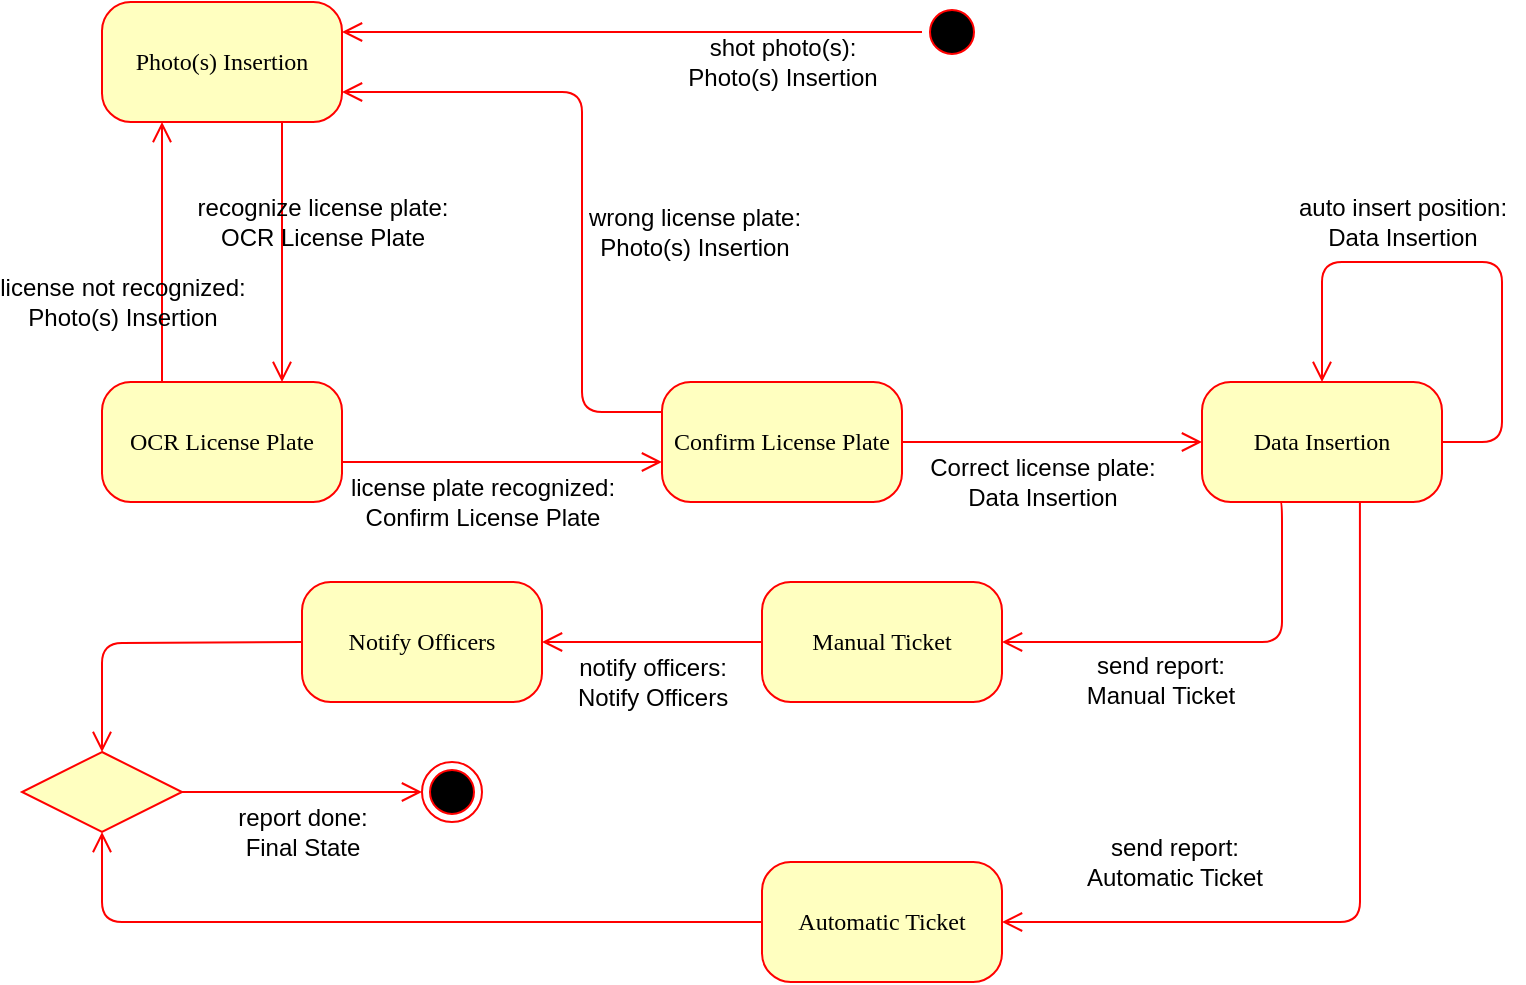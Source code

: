 <mxfile version="12.2.0" type="device" pages="1"><diagram name="Page-1" id="58cdce13-f638-feb5-8d6f-7d28b1aa9fa0"><mxGraphModel dx="1338" dy="792" grid="1" gridSize="10" guides="1" tooltips="1" connect="1" arrows="1" fold="1" page="1" pageScale="1" pageWidth="1100" pageHeight="850" background="#ffffff" math="0" shadow="0"><root><mxCell id="0"/><mxCell id="1" parent="0"/><mxCell id="382b91b5511bd0f7-1" value="" style="ellipse;html=1;shape=startState;fillColor=#000000;strokeColor=#ff0000;rounded=1;shadow=0;comic=0;labelBackgroundColor=none;fontFamily=Verdana;fontSize=12;fontColor=#000000;align=center;direction=south;" parent="1" vertex="1"><mxGeometry x="650" y="120" width="30" height="30" as="geometry"/></mxCell><mxCell id="382b91b5511bd0f7-5" value="OCR License Plate" style="rounded=1;whiteSpace=wrap;html=1;arcSize=24;fillColor=#ffffc0;strokeColor=#ff0000;shadow=0;comic=0;labelBackgroundColor=none;fontFamily=Verdana;fontSize=12;fontColor=#000000;align=center;" parent="1" vertex="1"><mxGeometry x="240" y="310" width="120" height="60" as="geometry"/></mxCell><mxCell id="382b91b5511bd0f7-6" value="Photo(s) Insertion" style="rounded=1;whiteSpace=wrap;html=1;arcSize=24;fillColor=#ffffc0;strokeColor=#ff0000;shadow=0;comic=0;labelBackgroundColor=none;fontFamily=Verdana;fontSize=12;fontColor=#000000;align=center;" parent="1" vertex="1"><mxGeometry x="240" y="120" width="120" height="60" as="geometry"/></mxCell><mxCell id="382b91b5511bd0f7-9" value="Data Insertion" style="rounded=1;whiteSpace=wrap;html=1;arcSize=24;fillColor=#ffffc0;strokeColor=#ff0000;shadow=0;comic=0;labelBackgroundColor=none;fontFamily=Verdana;fontSize=12;fontColor=#000000;align=center;" parent="1" vertex="1"><mxGeometry x="790" y="310" width="120" height="60" as="geometry"/></mxCell><mxCell id="382b91b5511bd0f7-10" value="Confirm License Plate" style="rounded=1;whiteSpace=wrap;html=1;arcSize=24;fillColor=#ffffc0;strokeColor=#ff0000;shadow=0;comic=0;labelBackgroundColor=none;fontFamily=Verdana;fontSize=12;fontColor=#000000;align=center;" parent="1" vertex="1"><mxGeometry x="520" y="310" width="120" height="60" as="geometry"/></mxCell><mxCell id="2a3bc250acf0617d-9" style="edgeStyle=orthogonalEdgeStyle;html=1;labelBackgroundColor=none;endArrow=open;endSize=8;strokeColor=#ff0000;fontFamily=Verdana;fontSize=12;align=left;entryX=1;entryY=0.25;entryDx=0;entryDy=0;" parent="1" source="382b91b5511bd0f7-1" target="382b91b5511bd0f7-6" edge="1"><mxGeometry relative="1" as="geometry"><Array as="points"><mxPoint x="590" y="135"/><mxPoint x="590" y="135"/></Array></mxGeometry></mxCell><mxCell id="ofe5F0DEnw2EiwNaxMWt-1" value="shot photo(s):&lt;br&gt;Photo(s) Insertion" style="text;html=1;resizable=0;points=[];align=center;verticalAlign=middle;labelBackgroundColor=#ffffff;" parent="2a3bc250acf0617d-9" vertex="1" connectable="0"><mxGeometry x="-0.169" y="2" relative="1" as="geometry"><mxPoint x="50" y="13" as="offset"/></mxGeometry></mxCell><mxCell id="2a3bc250acf0617d-10" style="edgeStyle=orthogonalEdgeStyle;html=1;labelBackgroundColor=none;endArrow=open;endSize=8;strokeColor=#ff0000;fontFamily=Verdana;fontSize=12;align=left;entryX=0.75;entryY=0;entryDx=0;entryDy=0;exitX=0.75;exitY=1;exitDx=0;exitDy=0;" parent="1" source="382b91b5511bd0f7-6" target="382b91b5511bd0f7-5" edge="1"><mxGeometry relative="1" as="geometry"><Array as="points"/></mxGeometry></mxCell><mxCell id="ofe5F0DEnw2EiwNaxMWt-2" value="recognize license plate:&lt;br&gt;OCR License Plate" style="text;html=1;resizable=0;points=[];align=center;verticalAlign=middle;labelBackgroundColor=none;" parent="2a3bc250acf0617d-10" vertex="1" connectable="0"><mxGeometry x="0.308" relative="1" as="geometry"><mxPoint x="20" y="-35" as="offset"/></mxGeometry></mxCell><mxCell id="2a3bc250acf0617d-12" style="edgeStyle=orthogonalEdgeStyle;html=1;exitX=0.25;exitY=0;entryX=0.25;entryY=1;labelBackgroundColor=none;endArrow=open;endSize=8;strokeColor=#ff0000;fontFamily=Verdana;fontSize=12;align=left;" parent="1" source="382b91b5511bd0f7-5" target="382b91b5511bd0f7-6" edge="1"><mxGeometry relative="1" as="geometry"/></mxCell><mxCell id="ofe5F0DEnw2EiwNaxMWt-3" value="license not recognized:&lt;br&gt;Photo(s) Insertion" style="text;html=1;resizable=0;points=[];align=center;verticalAlign=middle;labelBackgroundColor=none;" parent="2a3bc250acf0617d-12" vertex="1" connectable="0"><mxGeometry x="-0.292" y="3" relative="1" as="geometry"><mxPoint x="-17" y="6" as="offset"/></mxGeometry></mxCell><mxCell id="2a3bc250acf0617d-13" style="edgeStyle=orthogonalEdgeStyle;html=1;labelBackgroundColor=none;endArrow=open;endSize=8;strokeColor=#ff0000;fontFamily=Verdana;fontSize=12;align=left;" parent="1" edge="1"><mxGeometry relative="1" as="geometry"><mxPoint x="360" y="350" as="sourcePoint"/><mxPoint x="520" y="350" as="targetPoint"/><Array as="points"><mxPoint x="520" y="350"/></Array></mxGeometry></mxCell><mxCell id="ofe5F0DEnw2EiwNaxMWt-4" value="license plate recognized:&lt;br&gt;Confirm License Plate" style="text;html=1;resizable=0;points=[];align=center;verticalAlign=middle;labelBackgroundColor=#ffffff;" parent="2a3bc250acf0617d-13" vertex="1" connectable="0"><mxGeometry x="0.138" y="1" relative="1" as="geometry"><mxPoint x="-21" y="21" as="offset"/></mxGeometry></mxCell><mxCell id="2a3bc250acf0617d-14" style="edgeStyle=orthogonalEdgeStyle;html=1;exitX=0;exitY=0.25;entryX=1;entryY=0.75;labelBackgroundColor=none;endArrow=open;endSize=8;strokeColor=#ff0000;fontFamily=Verdana;fontSize=12;align=left;exitDx=0;exitDy=0;entryDx=0;entryDy=0;" parent="1" source="382b91b5511bd0f7-10" target="382b91b5511bd0f7-6" edge="1"><mxGeometry relative="1" as="geometry"><mxPoint x="560" y="245" as="targetPoint"/><Array as="points"><mxPoint x="480" y="325"/><mxPoint x="480" y="165"/></Array></mxGeometry></mxCell><mxCell id="ofe5F0DEnw2EiwNaxMWt-6" value="wrong license plate:&lt;br&gt;Photo(s) Insertion" style="text;html=1;resizable=0;points=[];align=center;verticalAlign=middle;labelBackgroundColor=none;" parent="2a3bc250acf0617d-14" vertex="1" connectable="0"><mxGeometry x="0.475" y="-4" relative="1" as="geometry"><mxPoint x="92" y="74" as="offset"/></mxGeometry></mxCell><mxCell id="2a3bc250acf0617d-15" style="edgeStyle=orthogonalEdgeStyle;html=1;exitX=1;exitY=0.5;entryX=0;entryY=0.5;labelBackgroundColor=none;endArrow=open;endSize=8;strokeColor=#ff0000;fontFamily=Verdana;fontSize=12;align=left;exitDx=0;exitDy=0;entryDx=0;entryDy=0;entryPerimeter=0;" parent="1" source="382b91b5511bd0f7-10" target="382b91b5511bd0f7-9" edge="1"><mxGeometry relative="1" as="geometry"/></mxCell><mxCell id="ofe5F0DEnw2EiwNaxMWt-7" value="Correct license plate:&lt;br&gt;Data Insertion" style="text;html=1;resizable=0;points=[];align=center;verticalAlign=middle;labelBackgroundColor=#ffffff;" parent="2a3bc250acf0617d-15" vertex="1" connectable="0"><mxGeometry x="-0.347" y="-2" relative="1" as="geometry"><mxPoint x="21" y="18" as="offset"/></mxGeometry></mxCell><mxCell id="ofe5F0DEnw2EiwNaxMWt-9" style="edgeStyle=orthogonalEdgeStyle;html=1;exitX=1;exitY=0.5;entryX=0.5;entryY=0;labelBackgroundColor=none;endArrow=open;endSize=8;strokeColor=#ff0000;fontFamily=Verdana;fontSize=12;align=left;exitDx=0;exitDy=0;entryDx=0;entryDy=0;" parent="1" source="382b91b5511bd0f7-9" target="382b91b5511bd0f7-9" edge="1"><mxGeometry relative="1" as="geometry"><mxPoint x="1010" y="370" as="sourcePoint"/><mxPoint x="850" y="195" as="targetPoint"/><Array as="points"><mxPoint x="940" y="340"/><mxPoint x="940" y="250"/><mxPoint x="850" y="250"/></Array></mxGeometry></mxCell><mxCell id="ofe5F0DEnw2EiwNaxMWt-10" value="auto insert position:&lt;br&gt;Data Insertion" style="text;html=1;resizable=0;points=[];align=center;verticalAlign=middle;labelBackgroundColor=none;" parent="ofe5F0DEnw2EiwNaxMWt-9" vertex="1" connectable="0"><mxGeometry x="0.475" y="-4" relative="1" as="geometry"><mxPoint x="29" y="-16" as="offset"/></mxGeometry></mxCell><mxCell id="ofe5F0DEnw2EiwNaxMWt-12" value="" style="ellipse;html=1;shape=endState;fillColor=#000000;strokeColor=#ff0000;rounded=1;shadow=0;comic=0;labelBackgroundColor=none;fontFamily=Verdana;fontSize=12;fontColor=#000000;align=center;" parent="1" vertex="1"><mxGeometry x="400" y="500" width="30" height="30" as="geometry"/></mxCell><mxCell id="ofe5F0DEnw2EiwNaxMWt-15" style="edgeStyle=orthogonalEdgeStyle;html=1;labelBackgroundColor=none;endArrow=open;endSize=8;strokeColor=#ff0000;fontFamily=Verdana;fontSize=12;align=left;exitX=0.658;exitY=1;exitDx=0;exitDy=0;exitPerimeter=0;entryX=1;entryY=0.5;entryDx=0;entryDy=0;" parent="1" source="382b91b5511bd0f7-9" edge="1" target="ofe5F0DEnw2EiwNaxMWt-18"><mxGeometry relative="1" as="geometry"><Array as="points"><mxPoint x="869" y="580"/></Array><mxPoint x="830" y="500" as="sourcePoint"/><mxPoint x="690" y="550" as="targetPoint"/></mxGeometry></mxCell><mxCell id="ofe5F0DEnw2EiwNaxMWt-19" value="send report:&lt;br&gt;Automatic Ticket" style="text;html=1;resizable=0;points=[];align=center;verticalAlign=middle;labelBackgroundColor=#ffffff;" parent="ofe5F0DEnw2EiwNaxMWt-15" vertex="1" connectable="0"><mxGeometry x="0.147" y="1" relative="1" as="geometry"><mxPoint x="-80" y="-31" as="offset"/></mxGeometry></mxCell><mxCell id="ofe5F0DEnw2EiwNaxMWt-16" style="edgeStyle=orthogonalEdgeStyle;html=1;labelBackgroundColor=none;endArrow=open;endSize=8;strokeColor=#ff0000;fontFamily=Verdana;fontSize=12;align=left;exitX=0.325;exitY=1;exitDx=0;exitDy=0;exitPerimeter=0;" parent="1" source="382b91b5511bd0f7-9" edge="1"><mxGeometry relative="1" as="geometry"><Array as="points"><mxPoint x="830" y="370"/><mxPoint x="830" y="440"/></Array><mxPoint x="830" y="480" as="sourcePoint"/><mxPoint x="690" y="440" as="targetPoint"/></mxGeometry></mxCell><mxCell id="ofe5F0DEnw2EiwNaxMWt-17" value="Manual Ticket" style="rounded=1;whiteSpace=wrap;html=1;arcSize=24;fillColor=#ffffc0;strokeColor=#ff0000;shadow=0;comic=0;labelBackgroundColor=none;fontFamily=Verdana;fontSize=12;fontColor=#000000;align=center;" parent="1" vertex="1"><mxGeometry x="570" y="410" width="120" height="60" as="geometry"/></mxCell><mxCell id="ofe5F0DEnw2EiwNaxMWt-18" value="Automatic Ticket" style="rounded=1;whiteSpace=wrap;html=1;arcSize=24;fillColor=#ffffc0;strokeColor=#ff0000;shadow=0;comic=0;labelBackgroundColor=none;fontFamily=Verdana;fontSize=12;fontColor=#000000;align=center;" parent="1" vertex="1"><mxGeometry x="570" y="550" width="120" height="60" as="geometry"/></mxCell><mxCell id="ofe5F0DEnw2EiwNaxMWt-20" value="send report:&lt;br&gt;Manual&amp;nbsp;Ticket" style="text;html=1;resizable=0;points=[];align=center;verticalAlign=middle;labelBackgroundColor=#ffffff;" parent="1" vertex="1" connectable="0"><mxGeometry x="770" y="440" as="geometry"><mxPoint x="-1" y="19" as="offset"/></mxGeometry></mxCell><mxCell id="ofe5F0DEnw2EiwNaxMWt-21" value="Notify Officers" style="rounded=1;whiteSpace=wrap;html=1;arcSize=24;fillColor=#ffffc0;strokeColor=#ff0000;shadow=0;comic=0;labelBackgroundColor=none;fontFamily=Verdana;fontSize=12;fontColor=#000000;align=center;" parent="1" vertex="1"><mxGeometry x="340" y="410" width="120" height="60" as="geometry"/></mxCell><mxCell id="ofe5F0DEnw2EiwNaxMWt-22" style="edgeStyle=orthogonalEdgeStyle;html=1;labelBackgroundColor=none;endArrow=open;endSize=8;strokeColor=#ff0000;fontFamily=Verdana;fontSize=12;align=left;exitX=0;exitY=0.5;exitDx=0;exitDy=0;" parent="1" source="ofe5F0DEnw2EiwNaxMWt-17" edge="1"><mxGeometry relative="1" as="geometry"><mxPoint x="560" y="440" as="sourcePoint"/><mxPoint x="460" y="440" as="targetPoint"/><Array as="points"/></mxGeometry></mxCell><mxCell id="ofe5F0DEnw2EiwNaxMWt-24" value="notify officers:&lt;br&gt;Notify Officers" style="text;html=1;resizable=0;points=[];align=center;verticalAlign=middle;labelBackgroundColor=#ffffff;" parent="ofe5F0DEnw2EiwNaxMWt-22" vertex="1" connectable="0"><mxGeometry x="-0.218" y="1" relative="1" as="geometry"><mxPoint x="-12" y="19" as="offset"/></mxGeometry></mxCell><mxCell id="ofe5F0DEnw2EiwNaxMWt-28" style="edgeStyle=orthogonalEdgeStyle;html=1;labelBackgroundColor=none;endArrow=open;endSize=8;strokeColor=#ff0000;fontFamily=Verdana;fontSize=12;align=left;exitX=0;exitY=0.5;exitDx=0;exitDy=0;entryX=0.5;entryY=0;entryDx=0;entryDy=0;" parent="1" target="ofe5F0DEnw2EiwNaxMWt-25" edge="1"><mxGeometry relative="1" as="geometry"><mxPoint x="340" y="440" as="sourcePoint"/><mxPoint x="230" y="440" as="targetPoint"/><Array as="points"/></mxGeometry></mxCell><mxCell id="ofe5F0DEnw2EiwNaxMWt-30" style="edgeStyle=orthogonalEdgeStyle;html=1;labelBackgroundColor=none;endArrow=open;endSize=8;strokeColor=#ff0000;fontFamily=Verdana;fontSize=12;align=left;exitX=1;exitY=0.5;exitDx=0;exitDy=0;entryX=0;entryY=0.5;entryDx=0;entryDy=0;" parent="1" edge="1" target="ofe5F0DEnw2EiwNaxMWt-12" source="ofe5F0DEnw2EiwNaxMWt-25"><mxGeometry relative="1" as="geometry"><mxPoint x="200" y="490" as="sourcePoint"/><mxPoint x="110" y="490" as="targetPoint"/><Array as="points"/></mxGeometry></mxCell><mxCell id="ofe5F0DEnw2EiwNaxMWt-31" value="report done:&lt;br&gt;Final State" style="text;html=1;resizable=0;points=[];align=center;verticalAlign=middle;labelBackgroundColor=#ffffff;" parent="ofe5F0DEnw2EiwNaxMWt-30" vertex="1" connectable="0"><mxGeometry x="-0.218" y="1" relative="1" as="geometry"><mxPoint x="13" y="21" as="offset"/></mxGeometry></mxCell><mxCell id="ofe5F0DEnw2EiwNaxMWt-25" value="" style="rhombus;whiteSpace=wrap;html=1;labelBackgroundColor=none;fillColor=#FFFFC0;strokeColor=#FF0000;" parent="1" vertex="1"><mxGeometry x="200" y="495" width="80" height="40" as="geometry"/></mxCell><mxCell id="bcg2mCJqyjX_C4I1XcYb-1" style="edgeStyle=orthogonalEdgeStyle;html=1;labelBackgroundColor=none;endArrow=open;endSize=8;strokeColor=#ff0000;fontFamily=Verdana;fontSize=12;align=left;exitX=0;exitY=0.5;exitDx=0;exitDy=0;" edge="1" parent="1" source="ofe5F0DEnw2EiwNaxMWt-18" target="ofe5F0DEnw2EiwNaxMWt-25"><mxGeometry relative="1" as="geometry"><mxPoint x="570" y="590" as="sourcePoint"/><mxPoint x="240" y="510" as="targetPoint"/><Array as="points"><mxPoint x="240" y="580"/></Array></mxGeometry></mxCell></root></mxGraphModel></diagram></mxfile>